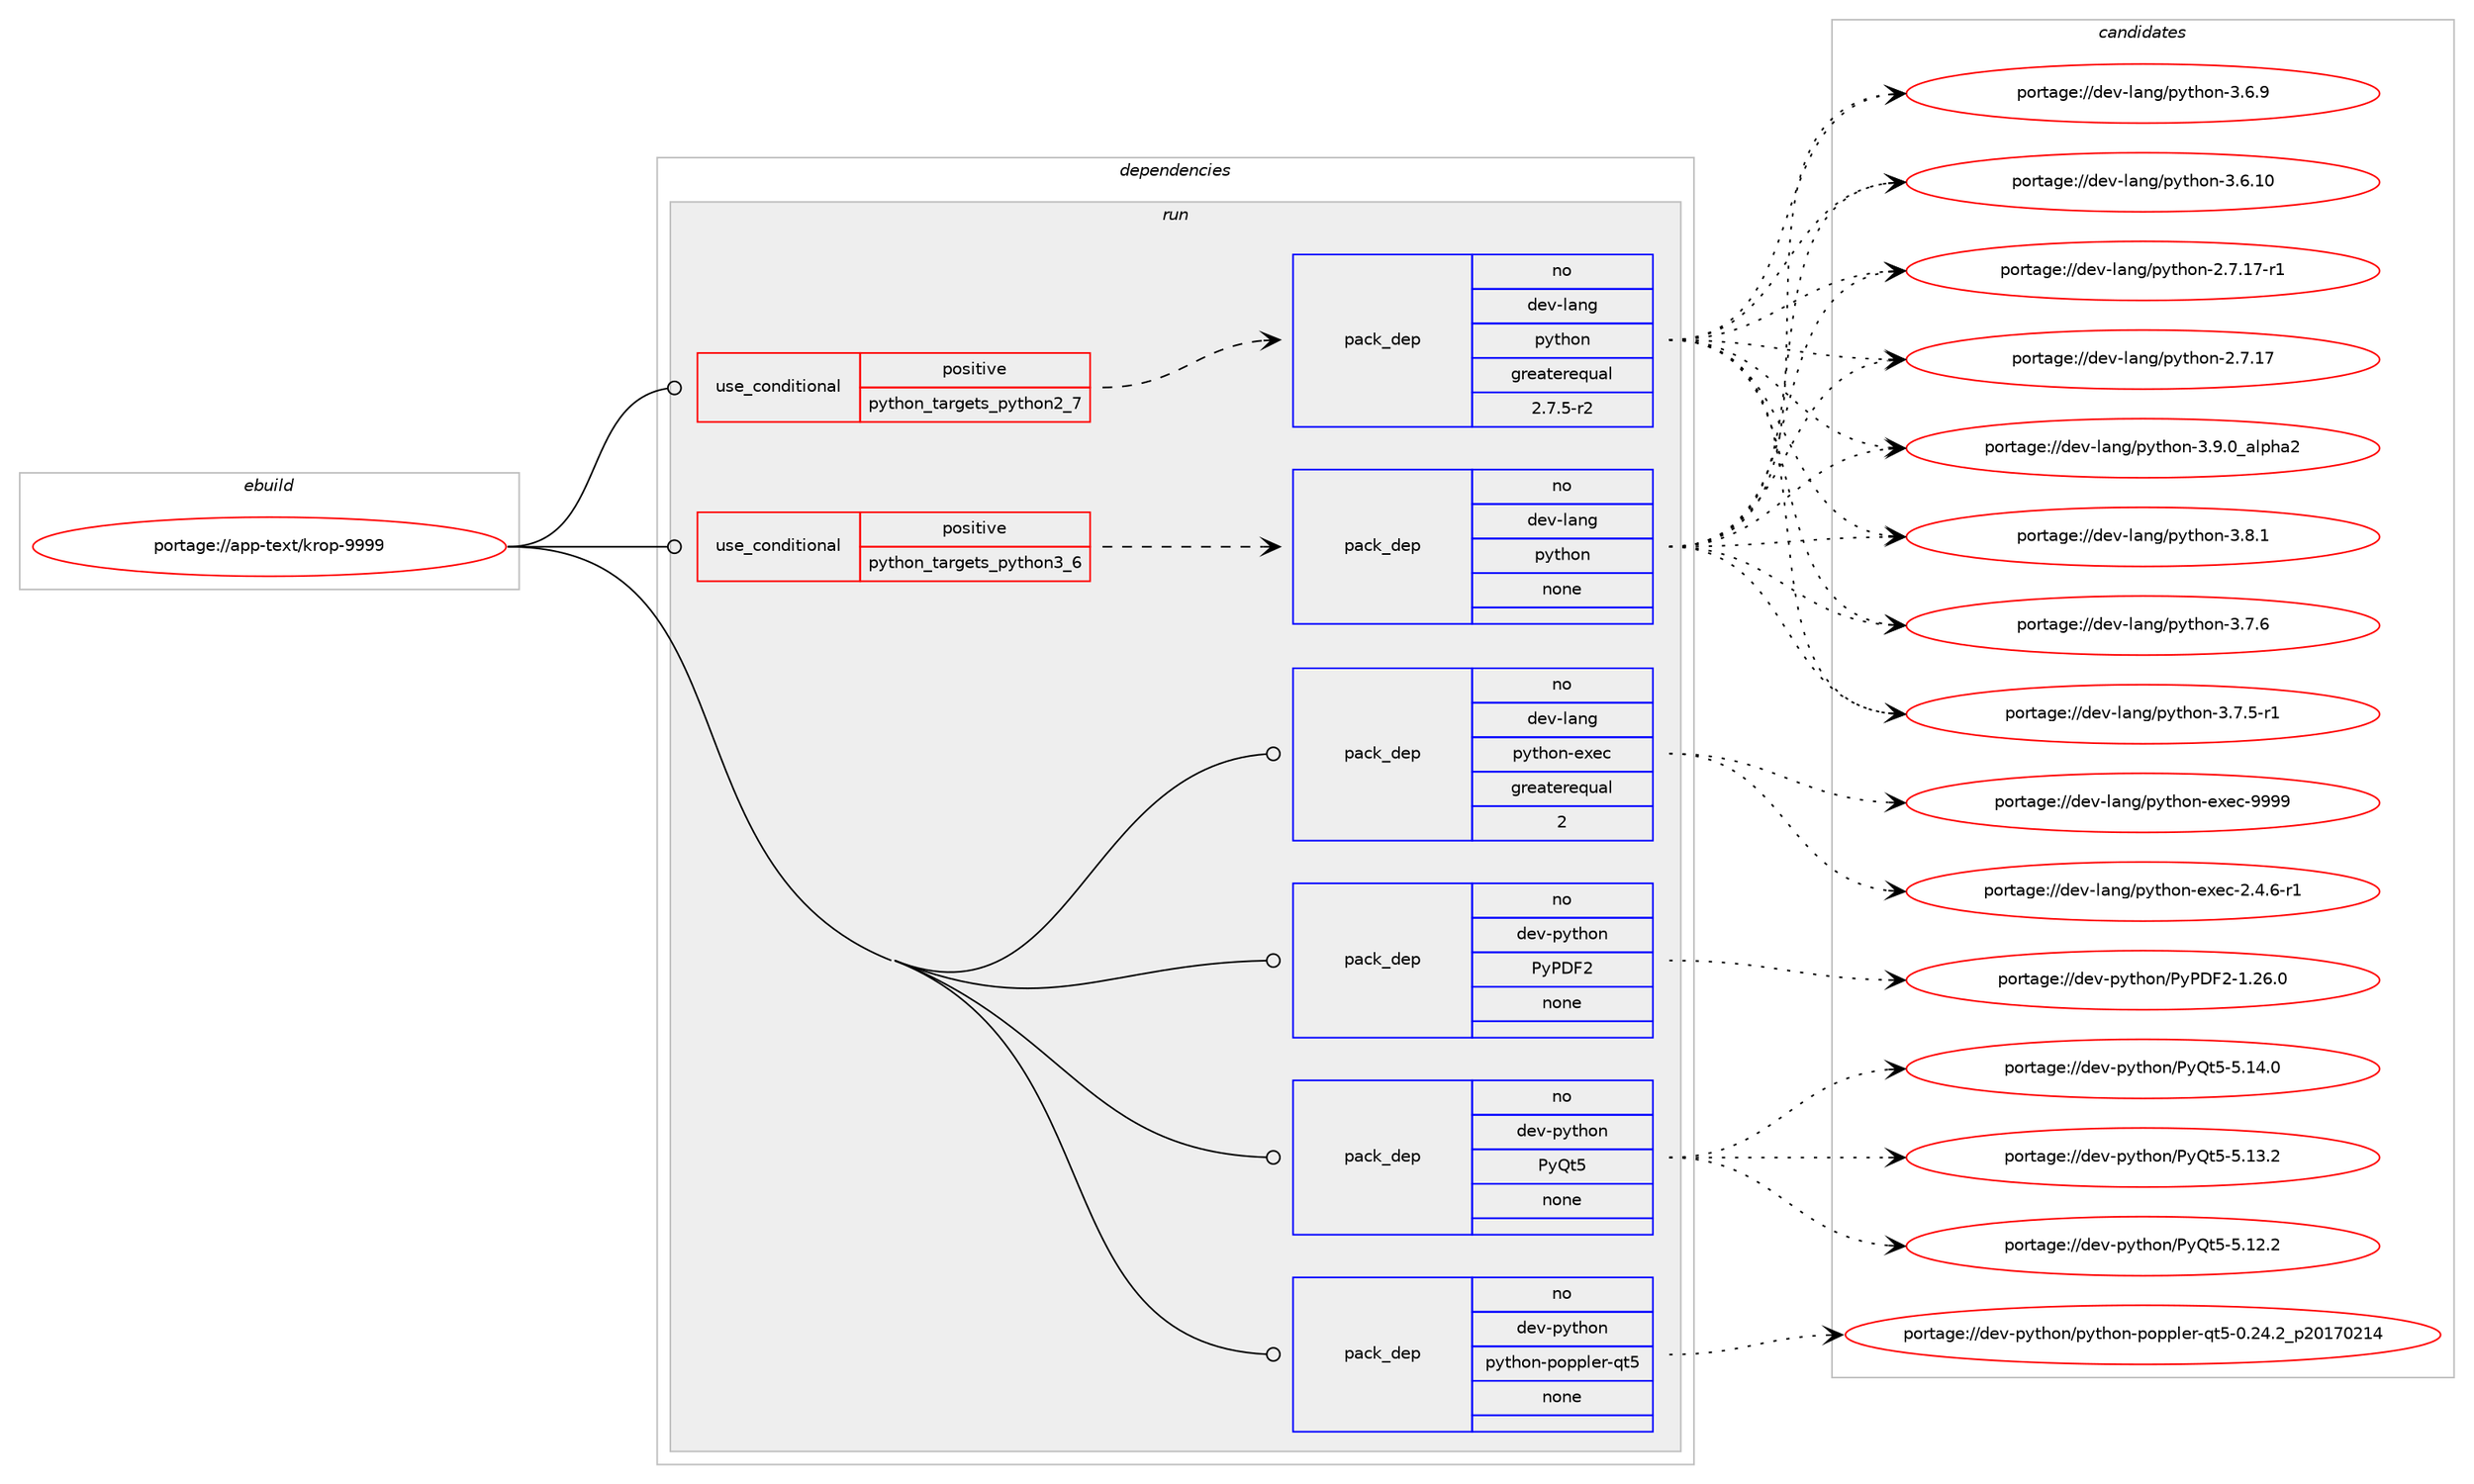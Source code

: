 digraph prolog {

# *************
# Graph options
# *************

newrank=true;
concentrate=true;
compound=true;
graph [rankdir=LR,fontname=Helvetica,fontsize=10,ranksep=1.5];#, ranksep=2.5, nodesep=0.2];
edge  [arrowhead=vee];
node  [fontname=Helvetica,fontsize=10];

# **********
# The ebuild
# **********

subgraph cluster_leftcol {
color=gray;
label=<<i>ebuild</i>>;
id [label="portage://app-text/krop-9999", color=red, width=4, href="../app-text/krop-9999.svg"];
}

# ****************
# The dependencies
# ****************

subgraph cluster_midcol {
color=gray;
label=<<i>dependencies</i>>;
subgraph cluster_compile {
fillcolor="#eeeeee";
style=filled;
label=<<i>compile</i>>;
}
subgraph cluster_compileandrun {
fillcolor="#eeeeee";
style=filled;
label=<<i>compile and run</i>>;
}
subgraph cluster_run {
fillcolor="#eeeeee";
style=filled;
label=<<i>run</i>>;
subgraph cond140186 {
dependency596584 [label=<<TABLE BORDER="0" CELLBORDER="1" CELLSPACING="0" CELLPADDING="4"><TR><TD ROWSPAN="3" CELLPADDING="10">use_conditional</TD></TR><TR><TD>positive</TD></TR><TR><TD>python_targets_python2_7</TD></TR></TABLE>>, shape=none, color=red];
subgraph pack448446 {
dependency596585 [label=<<TABLE BORDER="0" CELLBORDER="1" CELLSPACING="0" CELLPADDING="4" WIDTH="220"><TR><TD ROWSPAN="6" CELLPADDING="30">pack_dep</TD></TR><TR><TD WIDTH="110">no</TD></TR><TR><TD>dev-lang</TD></TR><TR><TD>python</TD></TR><TR><TD>greaterequal</TD></TR><TR><TD>2.7.5-r2</TD></TR></TABLE>>, shape=none, color=blue];
}
dependency596584:e -> dependency596585:w [weight=20,style="dashed",arrowhead="vee"];
}
id:e -> dependency596584:w [weight=20,style="solid",arrowhead="odot"];
subgraph cond140187 {
dependency596586 [label=<<TABLE BORDER="0" CELLBORDER="1" CELLSPACING="0" CELLPADDING="4"><TR><TD ROWSPAN="3" CELLPADDING="10">use_conditional</TD></TR><TR><TD>positive</TD></TR><TR><TD>python_targets_python3_6</TD></TR></TABLE>>, shape=none, color=red];
subgraph pack448447 {
dependency596587 [label=<<TABLE BORDER="0" CELLBORDER="1" CELLSPACING="0" CELLPADDING="4" WIDTH="220"><TR><TD ROWSPAN="6" CELLPADDING="30">pack_dep</TD></TR><TR><TD WIDTH="110">no</TD></TR><TR><TD>dev-lang</TD></TR><TR><TD>python</TD></TR><TR><TD>none</TD></TR><TR><TD></TD></TR></TABLE>>, shape=none, color=blue];
}
dependency596586:e -> dependency596587:w [weight=20,style="dashed",arrowhead="vee"];
}
id:e -> dependency596586:w [weight=20,style="solid",arrowhead="odot"];
subgraph pack448448 {
dependency596588 [label=<<TABLE BORDER="0" CELLBORDER="1" CELLSPACING="0" CELLPADDING="4" WIDTH="220"><TR><TD ROWSPAN="6" CELLPADDING="30">pack_dep</TD></TR><TR><TD WIDTH="110">no</TD></TR><TR><TD>dev-lang</TD></TR><TR><TD>python-exec</TD></TR><TR><TD>greaterequal</TD></TR><TR><TD>2</TD></TR></TABLE>>, shape=none, color=blue];
}
id:e -> dependency596588:w [weight=20,style="solid",arrowhead="odot"];
subgraph pack448449 {
dependency596589 [label=<<TABLE BORDER="0" CELLBORDER="1" CELLSPACING="0" CELLPADDING="4" WIDTH="220"><TR><TD ROWSPAN="6" CELLPADDING="30">pack_dep</TD></TR><TR><TD WIDTH="110">no</TD></TR><TR><TD>dev-python</TD></TR><TR><TD>PyPDF2</TD></TR><TR><TD>none</TD></TR><TR><TD></TD></TR></TABLE>>, shape=none, color=blue];
}
id:e -> dependency596589:w [weight=20,style="solid",arrowhead="odot"];
subgraph pack448450 {
dependency596590 [label=<<TABLE BORDER="0" CELLBORDER="1" CELLSPACING="0" CELLPADDING="4" WIDTH="220"><TR><TD ROWSPAN="6" CELLPADDING="30">pack_dep</TD></TR><TR><TD WIDTH="110">no</TD></TR><TR><TD>dev-python</TD></TR><TR><TD>PyQt5</TD></TR><TR><TD>none</TD></TR><TR><TD></TD></TR></TABLE>>, shape=none, color=blue];
}
id:e -> dependency596590:w [weight=20,style="solid",arrowhead="odot"];
subgraph pack448451 {
dependency596591 [label=<<TABLE BORDER="0" CELLBORDER="1" CELLSPACING="0" CELLPADDING="4" WIDTH="220"><TR><TD ROWSPAN="6" CELLPADDING="30">pack_dep</TD></TR><TR><TD WIDTH="110">no</TD></TR><TR><TD>dev-python</TD></TR><TR><TD>python-poppler-qt5</TD></TR><TR><TD>none</TD></TR><TR><TD></TD></TR></TABLE>>, shape=none, color=blue];
}
id:e -> dependency596591:w [weight=20,style="solid",arrowhead="odot"];
}
}

# **************
# The candidates
# **************

subgraph cluster_choices {
rank=same;
color=gray;
label=<<i>candidates</i>>;

subgraph choice448446 {
color=black;
nodesep=1;
choice10010111845108971101034711212111610411111045514657464895971081121049750 [label="portage://dev-lang/python-3.9.0_alpha2", color=red, width=4,href="../dev-lang/python-3.9.0_alpha2.svg"];
choice100101118451089711010347112121116104111110455146564649 [label="portage://dev-lang/python-3.8.1", color=red, width=4,href="../dev-lang/python-3.8.1.svg"];
choice100101118451089711010347112121116104111110455146554654 [label="portage://dev-lang/python-3.7.6", color=red, width=4,href="../dev-lang/python-3.7.6.svg"];
choice1001011184510897110103471121211161041111104551465546534511449 [label="portage://dev-lang/python-3.7.5-r1", color=red, width=4,href="../dev-lang/python-3.7.5-r1.svg"];
choice100101118451089711010347112121116104111110455146544657 [label="portage://dev-lang/python-3.6.9", color=red, width=4,href="../dev-lang/python-3.6.9.svg"];
choice10010111845108971101034711212111610411111045514654464948 [label="portage://dev-lang/python-3.6.10", color=red, width=4,href="../dev-lang/python-3.6.10.svg"];
choice100101118451089711010347112121116104111110455046554649554511449 [label="portage://dev-lang/python-2.7.17-r1", color=red, width=4,href="../dev-lang/python-2.7.17-r1.svg"];
choice10010111845108971101034711212111610411111045504655464955 [label="portage://dev-lang/python-2.7.17", color=red, width=4,href="../dev-lang/python-2.7.17.svg"];
dependency596585:e -> choice10010111845108971101034711212111610411111045514657464895971081121049750:w [style=dotted,weight="100"];
dependency596585:e -> choice100101118451089711010347112121116104111110455146564649:w [style=dotted,weight="100"];
dependency596585:e -> choice100101118451089711010347112121116104111110455146554654:w [style=dotted,weight="100"];
dependency596585:e -> choice1001011184510897110103471121211161041111104551465546534511449:w [style=dotted,weight="100"];
dependency596585:e -> choice100101118451089711010347112121116104111110455146544657:w [style=dotted,weight="100"];
dependency596585:e -> choice10010111845108971101034711212111610411111045514654464948:w [style=dotted,weight="100"];
dependency596585:e -> choice100101118451089711010347112121116104111110455046554649554511449:w [style=dotted,weight="100"];
dependency596585:e -> choice10010111845108971101034711212111610411111045504655464955:w [style=dotted,weight="100"];
}
subgraph choice448447 {
color=black;
nodesep=1;
choice10010111845108971101034711212111610411111045514657464895971081121049750 [label="portage://dev-lang/python-3.9.0_alpha2", color=red, width=4,href="../dev-lang/python-3.9.0_alpha2.svg"];
choice100101118451089711010347112121116104111110455146564649 [label="portage://dev-lang/python-3.8.1", color=red, width=4,href="../dev-lang/python-3.8.1.svg"];
choice100101118451089711010347112121116104111110455146554654 [label="portage://dev-lang/python-3.7.6", color=red, width=4,href="../dev-lang/python-3.7.6.svg"];
choice1001011184510897110103471121211161041111104551465546534511449 [label="portage://dev-lang/python-3.7.5-r1", color=red, width=4,href="../dev-lang/python-3.7.5-r1.svg"];
choice100101118451089711010347112121116104111110455146544657 [label="portage://dev-lang/python-3.6.9", color=red, width=4,href="../dev-lang/python-3.6.9.svg"];
choice10010111845108971101034711212111610411111045514654464948 [label="portage://dev-lang/python-3.6.10", color=red, width=4,href="../dev-lang/python-3.6.10.svg"];
choice100101118451089711010347112121116104111110455046554649554511449 [label="portage://dev-lang/python-2.7.17-r1", color=red, width=4,href="../dev-lang/python-2.7.17-r1.svg"];
choice10010111845108971101034711212111610411111045504655464955 [label="portage://dev-lang/python-2.7.17", color=red, width=4,href="../dev-lang/python-2.7.17.svg"];
dependency596587:e -> choice10010111845108971101034711212111610411111045514657464895971081121049750:w [style=dotted,weight="100"];
dependency596587:e -> choice100101118451089711010347112121116104111110455146564649:w [style=dotted,weight="100"];
dependency596587:e -> choice100101118451089711010347112121116104111110455146554654:w [style=dotted,weight="100"];
dependency596587:e -> choice1001011184510897110103471121211161041111104551465546534511449:w [style=dotted,weight="100"];
dependency596587:e -> choice100101118451089711010347112121116104111110455146544657:w [style=dotted,weight="100"];
dependency596587:e -> choice10010111845108971101034711212111610411111045514654464948:w [style=dotted,weight="100"];
dependency596587:e -> choice100101118451089711010347112121116104111110455046554649554511449:w [style=dotted,weight="100"];
dependency596587:e -> choice10010111845108971101034711212111610411111045504655464955:w [style=dotted,weight="100"];
}
subgraph choice448448 {
color=black;
nodesep=1;
choice10010111845108971101034711212111610411111045101120101994557575757 [label="portage://dev-lang/python-exec-9999", color=red, width=4,href="../dev-lang/python-exec-9999.svg"];
choice10010111845108971101034711212111610411111045101120101994550465246544511449 [label="portage://dev-lang/python-exec-2.4.6-r1", color=red, width=4,href="../dev-lang/python-exec-2.4.6-r1.svg"];
dependency596588:e -> choice10010111845108971101034711212111610411111045101120101994557575757:w [style=dotted,weight="100"];
dependency596588:e -> choice10010111845108971101034711212111610411111045101120101994550465246544511449:w [style=dotted,weight="100"];
}
subgraph choice448449 {
color=black;
nodesep=1;
choice1001011184511212111610411111047801218068705045494650544648 [label="portage://dev-python/PyPDF2-1.26.0", color=red, width=4,href="../dev-python/PyPDF2-1.26.0.svg"];
dependency596589:e -> choice1001011184511212111610411111047801218068705045494650544648:w [style=dotted,weight="100"];
}
subgraph choice448450 {
color=black;
nodesep=1;
choice100101118451121211161041111104780121811165345534649524648 [label="portage://dev-python/PyQt5-5.14.0", color=red, width=4,href="../dev-python/PyQt5-5.14.0.svg"];
choice100101118451121211161041111104780121811165345534649514650 [label="portage://dev-python/PyQt5-5.13.2", color=red, width=4,href="../dev-python/PyQt5-5.13.2.svg"];
choice100101118451121211161041111104780121811165345534649504650 [label="portage://dev-python/PyQt5-5.12.2", color=red, width=4,href="../dev-python/PyQt5-5.12.2.svg"];
dependency596590:e -> choice100101118451121211161041111104780121811165345534649524648:w [style=dotted,weight="100"];
dependency596590:e -> choice100101118451121211161041111104780121811165345534649514650:w [style=dotted,weight="100"];
dependency596590:e -> choice100101118451121211161041111104780121811165345534649504650:w [style=dotted,weight="100"];
}
subgraph choice448451 {
color=black;
nodesep=1;
choice100101118451121211161041111104711212111610411111045112111112112108101114451131165345484650524650951125048495548504952 [label="portage://dev-python/python-poppler-qt5-0.24.2_p20170214", color=red, width=4,href="../dev-python/python-poppler-qt5-0.24.2_p20170214.svg"];
dependency596591:e -> choice100101118451121211161041111104711212111610411111045112111112112108101114451131165345484650524650951125048495548504952:w [style=dotted,weight="100"];
}
}

}
